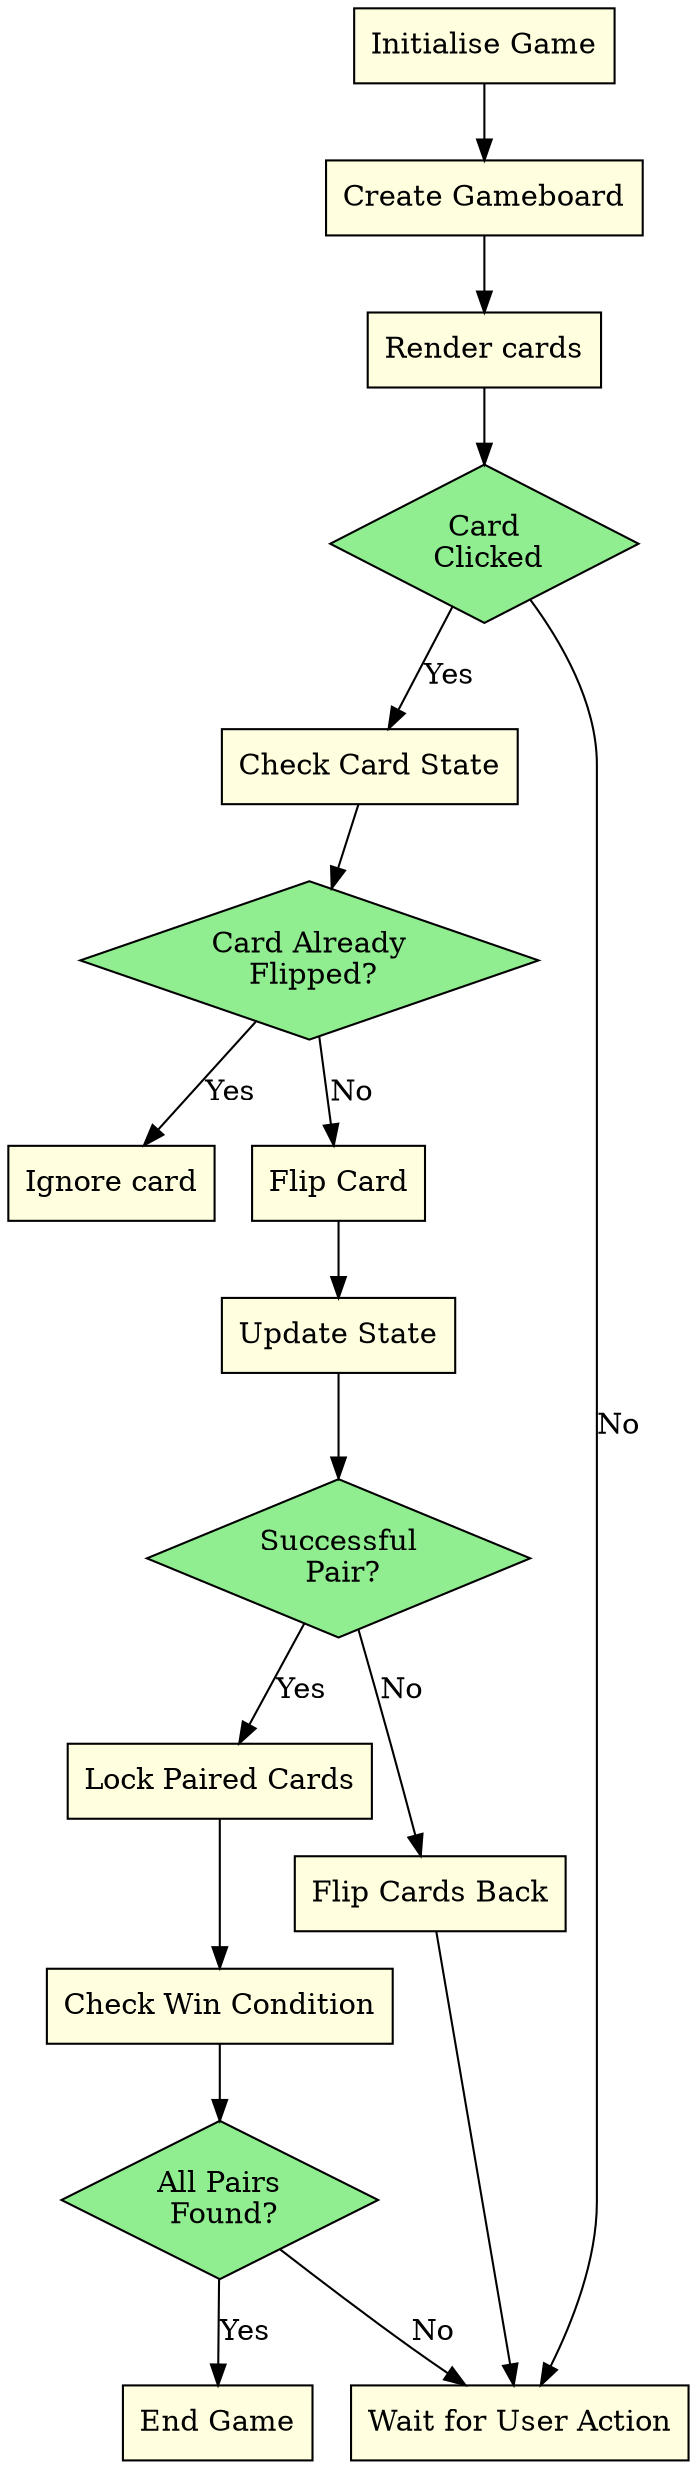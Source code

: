 digraph MemoryGame {
    node [shape=box, style=filled, fillcolor=lightyellow]
    "Initialise Game" -> "Create Gameboard" -> "Render cards" -> "Card\n Clicked";
    "Card\n Clicked" [shape=diamond, fillcolor=lightgreen];
    "Card\n Clicked" -> "Check Card State" [label="Yes"];
    "Check Card State" -> "Card Already\n Flipped?";
    "Card Already\n Flipped?" [shape=diamond, fillcolor=lightgreen];
    "Card Already\n Flipped?" -> "Ignore card" [label="Yes"];
    "Card Already\n Flipped?" -> "Flip Card" [label="No"];
    "Flip Card" -> "Update State" -> "Successful\n Pair?";
    "Successful\n Pair?" [shape=diamond, fillcolor=lightgreen];
    "Successful\n Pair?" -> "Lock Paired Cards" [label="Yes"];
    "Lock Paired Cards" -> "Check Win Condition" -> "All Pairs\n Found?";
    "All Pairs\n Found?" [shape=diamond, fillcolor=lightgreen];
    "All Pairs\n Found?" -> "End Game" [label="Yes"];
    "All Pairs\n Found?" -> "Wait for User Action" [label="No"];
    "Successful\n Pair?" -> "Flip Cards Back" [label="No"];
    "Flip Cards Back" -> "Wait for User Action";
    "Card\n Clicked" -> "Wait for User Action" [label="No"];
}